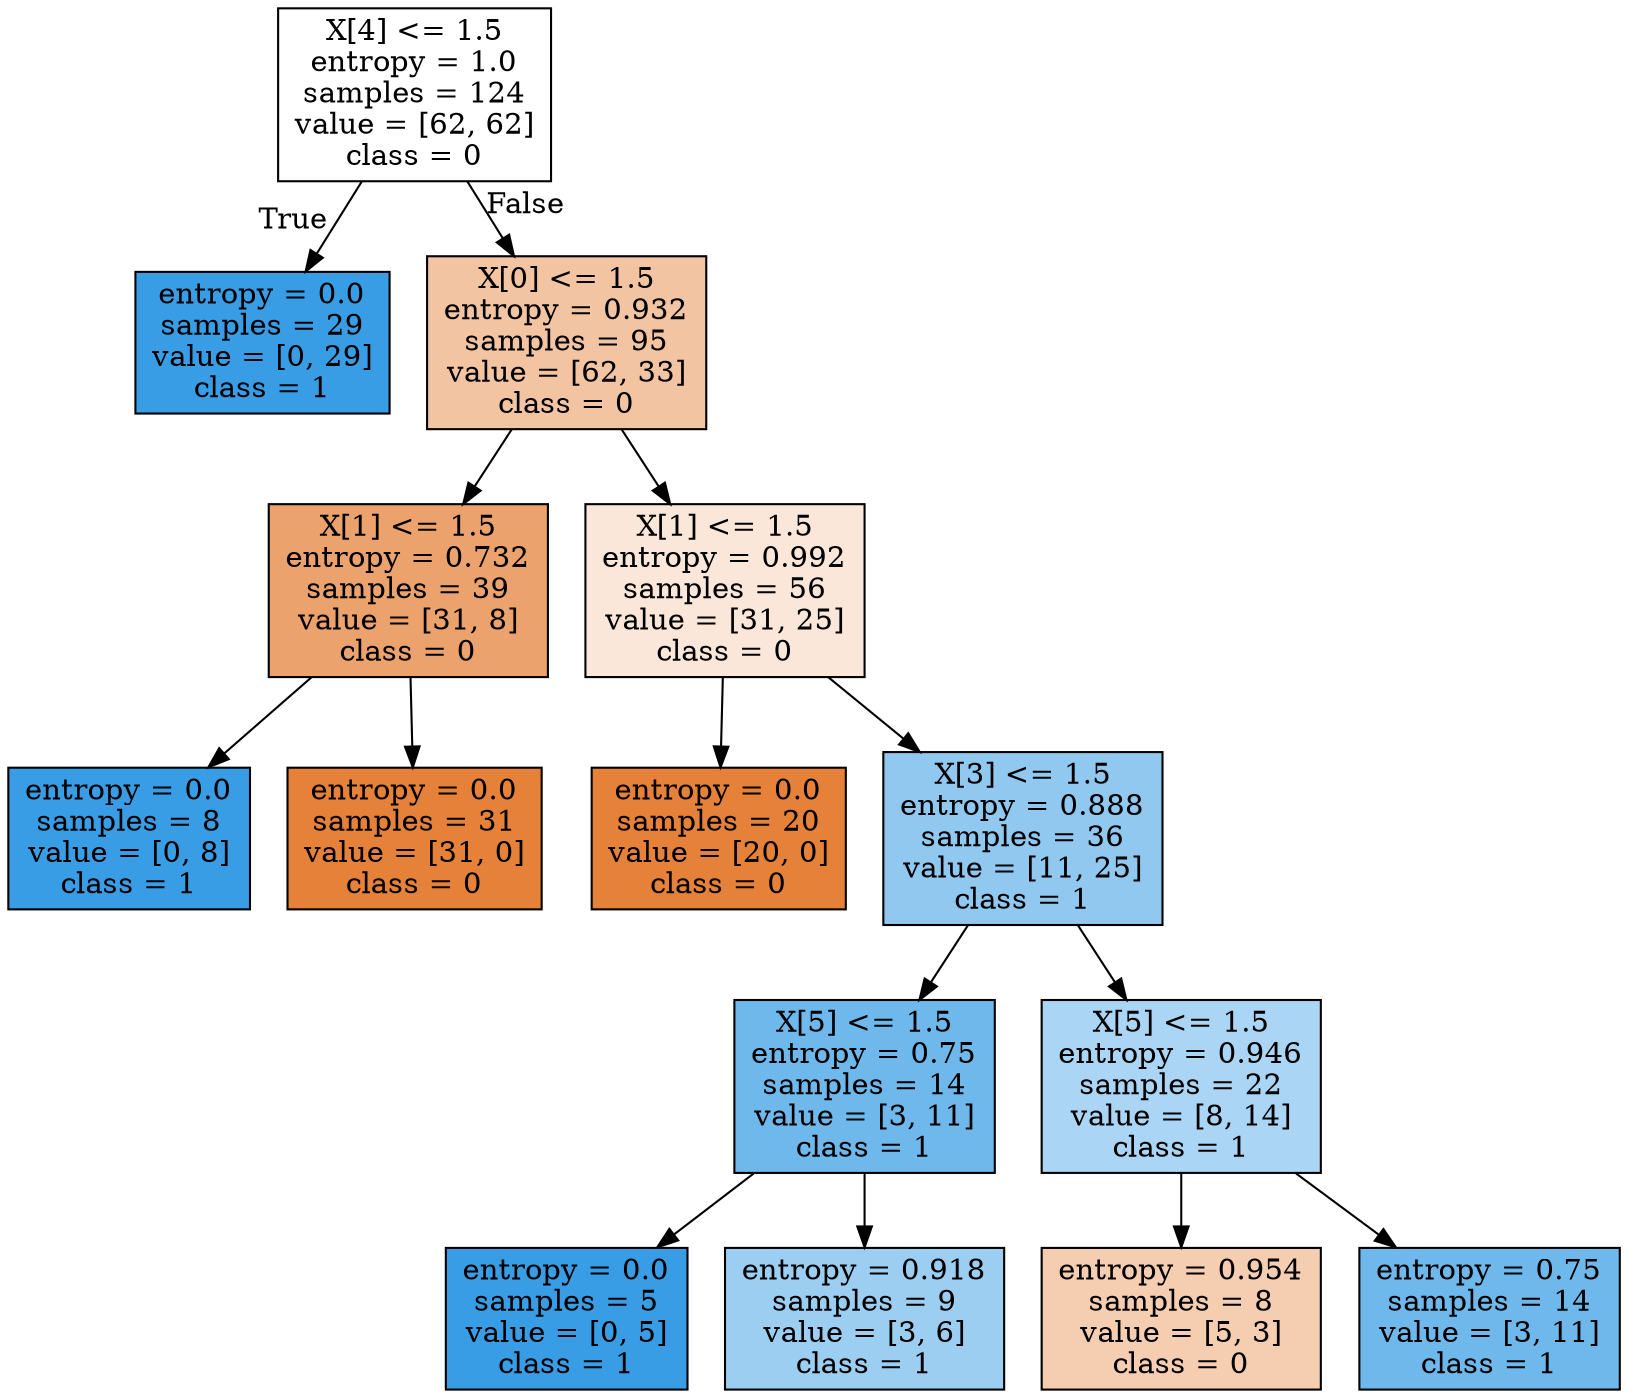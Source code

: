 digraph Tree {
node [shape=box, style="filled", color="black"] ;
0 [label="X[4] <= 1.5\nentropy = 1.0\nsamples = 124\nvalue = [62, 62]\nclass = 0", fillcolor="#ffffff"] ;
1 [label="entropy = 0.0\nsamples = 29\nvalue = [0, 29]\nclass = 1", fillcolor="#399de5"] ;
0 -> 1 [labeldistance=2.5, labelangle=45, headlabel="True"] ;
2 [label="X[0] <= 1.5\nentropy = 0.932\nsamples = 95\nvalue = [62, 33]\nclass = 0", fillcolor="#f3c4a2"] ;
0 -> 2 [labeldistance=2.5, labelangle=-45, headlabel="False"] ;
3 [label="X[1] <= 1.5\nentropy = 0.732\nsamples = 39\nvalue = [31, 8]\nclass = 0", fillcolor="#eca26c"] ;
2 -> 3 ;
4 [label="entropy = 0.0\nsamples = 8\nvalue = [0, 8]\nclass = 1", fillcolor="#399de5"] ;
3 -> 4 ;
5 [label="entropy = 0.0\nsamples = 31\nvalue = [31, 0]\nclass = 0", fillcolor="#e58139"] ;
3 -> 5 ;
6 [label="X[1] <= 1.5\nentropy = 0.992\nsamples = 56\nvalue = [31, 25]\nclass = 0", fillcolor="#fae7d9"] ;
2 -> 6 ;
7 [label="entropy = 0.0\nsamples = 20\nvalue = [20, 0]\nclass = 0", fillcolor="#e58139"] ;
6 -> 7 ;
8 [label="X[3] <= 1.5\nentropy = 0.888\nsamples = 36\nvalue = [11, 25]\nclass = 1", fillcolor="#90c8f0"] ;
6 -> 8 ;
9 [label="X[5] <= 1.5\nentropy = 0.75\nsamples = 14\nvalue = [3, 11]\nclass = 1", fillcolor="#6fb8ec"] ;
8 -> 9 ;
10 [label="entropy = 0.0\nsamples = 5\nvalue = [0, 5]\nclass = 1", fillcolor="#399de5"] ;
9 -> 10 ;
11 [label="entropy = 0.918\nsamples = 9\nvalue = [3, 6]\nclass = 1", fillcolor="#9ccef2"] ;
9 -> 11 ;
12 [label="X[5] <= 1.5\nentropy = 0.946\nsamples = 22\nvalue = [8, 14]\nclass = 1", fillcolor="#aad5f4"] ;
8 -> 12 ;
13 [label="entropy = 0.954\nsamples = 8\nvalue = [5, 3]\nclass = 0", fillcolor="#f5cdb0"] ;
12 -> 13 ;
14 [label="entropy = 0.75\nsamples = 14\nvalue = [3, 11]\nclass = 1", fillcolor="#6fb8ec"] ;
12 -> 14 ;
}